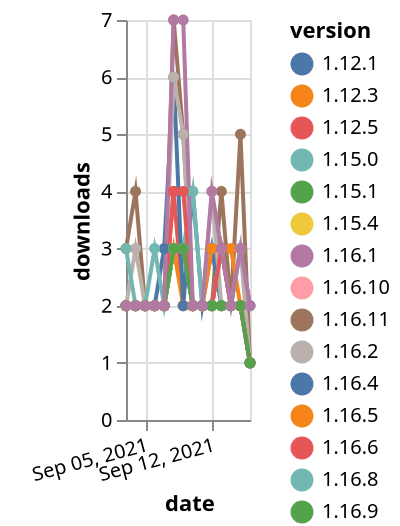 {"$schema": "https://vega.github.io/schema/vega-lite/v5.json", "description": "A simple bar chart with embedded data.", "data": {"values": [{"date": "2021-09-03", "total": 2381, "delta": 2, "version": "1.15.1"}, {"date": "2021-09-04", "total": 2383, "delta": 2, "version": "1.15.1"}, {"date": "2021-09-05", "total": 2385, "delta": 2, "version": "1.15.1"}, {"date": "2021-09-06", "total": 2387, "delta": 2, "version": "1.15.1"}, {"date": "2021-09-07", "total": 2389, "delta": 2, "version": "1.15.1"}, {"date": "2021-09-08", "total": 2392, "delta": 3, "version": "1.15.1"}, {"date": "2021-09-09", "total": 2395, "delta": 3, "version": "1.15.1"}, {"date": "2021-09-10", "total": 2397, "delta": 2, "version": "1.15.1"}, {"date": "2021-09-11", "total": 2399, "delta": 2, "version": "1.15.1"}, {"date": "2021-09-12", "total": 2401, "delta": 2, "version": "1.15.1"}, {"date": "2021-09-13", "total": 2403, "delta": 2, "version": "1.15.1"}, {"date": "2021-09-14", "total": 2405, "delta": 2, "version": "1.15.1"}, {"date": "2021-09-15", "total": 2407, "delta": 2, "version": "1.15.1"}, {"date": "2021-09-16", "total": 2408, "delta": 1, "version": "1.15.1"}, {"date": "2021-09-03", "total": 2228, "delta": 2, "version": "1.15.4"}, {"date": "2021-09-04", "total": 2230, "delta": 2, "version": "1.15.4"}, {"date": "2021-09-05", "total": 2232, "delta": 2, "version": "1.15.4"}, {"date": "2021-09-06", "total": 2234, "delta": 2, "version": "1.15.4"}, {"date": "2021-09-07", "total": 2236, "delta": 2, "version": "1.15.4"}, {"date": "2021-09-08", "total": 2239, "delta": 3, "version": "1.15.4"}, {"date": "2021-09-09", "total": 2242, "delta": 3, "version": "1.15.4"}, {"date": "2021-09-10", "total": 2244, "delta": 2, "version": "1.15.4"}, {"date": "2021-09-11", "total": 2246, "delta": 2, "version": "1.15.4"}, {"date": "2021-09-12", "total": 2248, "delta": 2, "version": "1.15.4"}, {"date": "2021-09-13", "total": 2251, "delta": 3, "version": "1.15.4"}, {"date": "2021-09-14", "total": 2253, "delta": 2, "version": "1.15.4"}, {"date": "2021-09-15", "total": 2255, "delta": 2, "version": "1.15.4"}, {"date": "2021-09-16", "total": 2256, "delta": 1, "version": "1.15.4"}, {"date": "2021-09-03", "total": 759, "delta": 3, "version": "1.16.11"}, {"date": "2021-09-04", "total": 763, "delta": 4, "version": "1.16.11"}, {"date": "2021-09-05", "total": 765, "delta": 2, "version": "1.16.11"}, {"date": "2021-09-06", "total": 767, "delta": 2, "version": "1.16.11"}, {"date": "2021-09-07", "total": 769, "delta": 2, "version": "1.16.11"}, {"date": "2021-09-08", "total": 776, "delta": 7, "version": "1.16.11"}, {"date": "2021-09-09", "total": 781, "delta": 5, "version": "1.16.11"}, {"date": "2021-09-10", "total": 783, "delta": 2, "version": "1.16.11"}, {"date": "2021-09-11", "total": 785, "delta": 2, "version": "1.16.11"}, {"date": "2021-09-12", "total": 787, "delta": 2, "version": "1.16.11"}, {"date": "2021-09-13", "total": 791, "delta": 4, "version": "1.16.11"}, {"date": "2021-09-14", "total": 793, "delta": 2, "version": "1.16.11"}, {"date": "2021-09-15", "total": 798, "delta": 5, "version": "1.16.11"}, {"date": "2021-09-16", "total": 799, "delta": 1, "version": "1.16.11"}, {"date": "2021-09-03", "total": 1002, "delta": 2, "version": "1.16.10"}, {"date": "2021-09-04", "total": 1004, "delta": 2, "version": "1.16.10"}, {"date": "2021-09-05", "total": 1006, "delta": 2, "version": "1.16.10"}, {"date": "2021-09-06", "total": 1008, "delta": 2, "version": "1.16.10"}, {"date": "2021-09-07", "total": 1010, "delta": 2, "version": "1.16.10"}, {"date": "2021-09-08", "total": 1013, "delta": 3, "version": "1.16.10"}, {"date": "2021-09-09", "total": 1016, "delta": 3, "version": "1.16.10"}, {"date": "2021-09-10", "total": 1018, "delta": 2, "version": "1.16.10"}, {"date": "2021-09-11", "total": 1020, "delta": 2, "version": "1.16.10"}, {"date": "2021-09-12", "total": 1022, "delta": 2, "version": "1.16.10"}, {"date": "2021-09-13", "total": 1024, "delta": 2, "version": "1.16.10"}, {"date": "2021-09-14", "total": 1026, "delta": 2, "version": "1.16.10"}, {"date": "2021-09-15", "total": 1028, "delta": 2, "version": "1.16.10"}, {"date": "2021-09-16", "total": 1029, "delta": 1, "version": "1.16.10"}, {"date": "2021-09-03", "total": 2930, "delta": 2, "version": "1.12.5"}, {"date": "2021-09-04", "total": 2932, "delta": 2, "version": "1.12.5"}, {"date": "2021-09-05", "total": 2934, "delta": 2, "version": "1.12.5"}, {"date": "2021-09-06", "total": 2936, "delta": 2, "version": "1.12.5"}, {"date": "2021-09-07", "total": 2938, "delta": 2, "version": "1.12.5"}, {"date": "2021-09-08", "total": 2942, "delta": 4, "version": "1.12.5"}, {"date": "2021-09-09", "total": 2944, "delta": 2, "version": "1.12.5"}, {"date": "2021-09-10", "total": 2946, "delta": 2, "version": "1.12.5"}, {"date": "2021-09-11", "total": 2948, "delta": 2, "version": "1.12.5"}, {"date": "2021-09-12", "total": 2950, "delta": 2, "version": "1.12.5"}, {"date": "2021-09-13", "total": 2953, "delta": 3, "version": "1.12.5"}, {"date": "2021-09-14", "total": 2955, "delta": 2, "version": "1.12.5"}, {"date": "2021-09-15", "total": 2957, "delta": 2, "version": "1.12.5"}, {"date": "2021-09-16", "total": 2958, "delta": 1, "version": "1.12.5"}, {"date": "2021-09-03", "total": 2165, "delta": 2, "version": "1.16.4"}, {"date": "2021-09-04", "total": 2167, "delta": 2, "version": "1.16.4"}, {"date": "2021-09-05", "total": 2169, "delta": 2, "version": "1.16.4"}, {"date": "2021-09-06", "total": 2171, "delta": 2, "version": "1.16.4"}, {"date": "2021-09-07", "total": 2173, "delta": 2, "version": "1.16.4"}, {"date": "2021-09-08", "total": 2176, "delta": 3, "version": "1.16.4"}, {"date": "2021-09-09", "total": 2179, "delta": 3, "version": "1.16.4"}, {"date": "2021-09-10", "total": 2181, "delta": 2, "version": "1.16.4"}, {"date": "2021-09-11", "total": 2183, "delta": 2, "version": "1.16.4"}, {"date": "2021-09-12", "total": 2185, "delta": 2, "version": "1.16.4"}, {"date": "2021-09-13", "total": 2188, "delta": 3, "version": "1.16.4"}, {"date": "2021-09-14", "total": 2190, "delta": 2, "version": "1.16.4"}, {"date": "2021-09-15", "total": 2192, "delta": 2, "version": "1.16.4"}, {"date": "2021-09-16", "total": 2193, "delta": 1, "version": "1.16.4"}, {"date": "2021-09-03", "total": 3178, "delta": 2, "version": "1.12.3"}, {"date": "2021-09-04", "total": 3180, "delta": 2, "version": "1.12.3"}, {"date": "2021-09-05", "total": 3182, "delta": 2, "version": "1.12.3"}, {"date": "2021-09-06", "total": 3184, "delta": 2, "version": "1.12.3"}, {"date": "2021-09-07", "total": 3186, "delta": 2, "version": "1.12.3"}, {"date": "2021-09-08", "total": 3189, "delta": 3, "version": "1.12.3"}, {"date": "2021-09-09", "total": 3191, "delta": 2, "version": "1.12.3"}, {"date": "2021-09-10", "total": 3193, "delta": 2, "version": "1.12.3"}, {"date": "2021-09-11", "total": 3195, "delta": 2, "version": "1.12.3"}, {"date": "2021-09-12", "total": 3197, "delta": 2, "version": "1.12.3"}, {"date": "2021-09-13", "total": 3199, "delta": 2, "version": "1.12.3"}, {"date": "2021-09-14", "total": 3201, "delta": 2, "version": "1.12.3"}, {"date": "2021-09-15", "total": 3203, "delta": 2, "version": "1.12.3"}, {"date": "2021-09-16", "total": 3204, "delta": 1, "version": "1.12.3"}, {"date": "2021-09-03", "total": 4282, "delta": 2, "version": "1.12.1"}, {"date": "2021-09-04", "total": 4284, "delta": 2, "version": "1.12.1"}, {"date": "2021-09-05", "total": 4286, "delta": 2, "version": "1.12.1"}, {"date": "2021-09-06", "total": 4288, "delta": 2, "version": "1.12.1"}, {"date": "2021-09-07", "total": 4291, "delta": 3, "version": "1.12.1"}, {"date": "2021-09-08", "total": 4297, "delta": 6, "version": "1.12.1"}, {"date": "2021-09-09", "total": 4299, "delta": 2, "version": "1.12.1"}, {"date": "2021-09-10", "total": 4303, "delta": 4, "version": "1.12.1"}, {"date": "2021-09-11", "total": 4305, "delta": 2, "version": "1.12.1"}, {"date": "2021-09-12", "total": 4308, "delta": 3, "version": "1.12.1"}, {"date": "2021-09-13", "total": 4310, "delta": 2, "version": "1.12.1"}, {"date": "2021-09-14", "total": 4312, "delta": 2, "version": "1.12.1"}, {"date": "2021-09-15", "total": 4315, "delta": 3, "version": "1.12.1"}, {"date": "2021-09-16", "total": 4317, "delta": 2, "version": "1.12.1"}, {"date": "2021-09-03", "total": 2146, "delta": 2, "version": "1.16.5"}, {"date": "2021-09-04", "total": 2148, "delta": 2, "version": "1.16.5"}, {"date": "2021-09-05", "total": 2150, "delta": 2, "version": "1.16.5"}, {"date": "2021-09-06", "total": 2152, "delta": 2, "version": "1.16.5"}, {"date": "2021-09-07", "total": 2154, "delta": 2, "version": "1.16.5"}, {"date": "2021-09-08", "total": 2157, "delta": 3, "version": "1.16.5"}, {"date": "2021-09-09", "total": 2160, "delta": 3, "version": "1.16.5"}, {"date": "2021-09-10", "total": 2162, "delta": 2, "version": "1.16.5"}, {"date": "2021-09-11", "total": 2164, "delta": 2, "version": "1.16.5"}, {"date": "2021-09-12", "total": 2167, "delta": 3, "version": "1.16.5"}, {"date": "2021-09-13", "total": 2170, "delta": 3, "version": "1.16.5"}, {"date": "2021-09-14", "total": 2173, "delta": 3, "version": "1.16.5"}, {"date": "2021-09-15", "total": 2175, "delta": 2, "version": "1.16.5"}, {"date": "2021-09-16", "total": 2176, "delta": 1, "version": "1.16.5"}, {"date": "2021-09-03", "total": 2953, "delta": 2, "version": "1.16.2"}, {"date": "2021-09-04", "total": 2956, "delta": 3, "version": "1.16.2"}, {"date": "2021-09-05", "total": 2958, "delta": 2, "version": "1.16.2"}, {"date": "2021-09-06", "total": 2960, "delta": 2, "version": "1.16.2"}, {"date": "2021-09-07", "total": 2962, "delta": 2, "version": "1.16.2"}, {"date": "2021-09-08", "total": 2968, "delta": 6, "version": "1.16.2"}, {"date": "2021-09-09", "total": 2973, "delta": 5, "version": "1.16.2"}, {"date": "2021-09-10", "total": 2975, "delta": 2, "version": "1.16.2"}, {"date": "2021-09-11", "total": 2977, "delta": 2, "version": "1.16.2"}, {"date": "2021-09-12", "total": 2981, "delta": 4, "version": "1.16.2"}, {"date": "2021-09-13", "total": 2983, "delta": 2, "version": "1.16.2"}, {"date": "2021-09-14", "total": 2985, "delta": 2, "version": "1.16.2"}, {"date": "2021-09-15", "total": 2988, "delta": 3, "version": "1.16.2"}, {"date": "2021-09-16", "total": 2989, "delta": 1, "version": "1.16.2"}, {"date": "2021-09-03", "total": 2061, "delta": 3, "version": "1.16.8"}, {"date": "2021-09-04", "total": 2063, "delta": 2, "version": "1.16.8"}, {"date": "2021-09-05", "total": 2065, "delta": 2, "version": "1.16.8"}, {"date": "2021-09-06", "total": 2068, "delta": 3, "version": "1.16.8"}, {"date": "2021-09-07", "total": 2070, "delta": 2, "version": "1.16.8"}, {"date": "2021-09-08", "total": 2073, "delta": 3, "version": "1.16.8"}, {"date": "2021-09-09", "total": 2076, "delta": 3, "version": "1.16.8"}, {"date": "2021-09-10", "total": 2080, "delta": 4, "version": "1.16.8"}, {"date": "2021-09-11", "total": 2082, "delta": 2, "version": "1.16.8"}, {"date": "2021-09-12", "total": 2084, "delta": 2, "version": "1.16.8"}, {"date": "2021-09-13", "total": 2086, "delta": 2, "version": "1.16.8"}, {"date": "2021-09-14", "total": 2088, "delta": 2, "version": "1.16.8"}, {"date": "2021-09-15", "total": 2090, "delta": 2, "version": "1.16.8"}, {"date": "2021-09-16", "total": 2091, "delta": 1, "version": "1.16.8"}, {"date": "2021-09-03", "total": 2310, "delta": 2, "version": "1.15.0"}, {"date": "2021-09-04", "total": 2312, "delta": 2, "version": "1.15.0"}, {"date": "2021-09-05", "total": 2314, "delta": 2, "version": "1.15.0"}, {"date": "2021-09-06", "total": 2316, "delta": 2, "version": "1.15.0"}, {"date": "2021-09-07", "total": 2318, "delta": 2, "version": "1.15.0"}, {"date": "2021-09-08", "total": 2321, "delta": 3, "version": "1.15.0"}, {"date": "2021-09-09", "total": 2324, "delta": 3, "version": "1.15.0"}, {"date": "2021-09-10", "total": 2326, "delta": 2, "version": "1.15.0"}, {"date": "2021-09-11", "total": 2328, "delta": 2, "version": "1.15.0"}, {"date": "2021-09-12", "total": 2330, "delta": 2, "version": "1.15.0"}, {"date": "2021-09-13", "total": 2333, "delta": 3, "version": "1.15.0"}, {"date": "2021-09-14", "total": 2335, "delta": 2, "version": "1.15.0"}, {"date": "2021-09-15", "total": 2337, "delta": 2, "version": "1.15.0"}, {"date": "2021-09-16", "total": 2338, "delta": 1, "version": "1.15.0"}, {"date": "2021-09-03", "total": 2027, "delta": 2, "version": "1.16.6"}, {"date": "2021-09-04", "total": 2029, "delta": 2, "version": "1.16.6"}, {"date": "2021-09-05", "total": 2031, "delta": 2, "version": "1.16.6"}, {"date": "2021-09-06", "total": 2033, "delta": 2, "version": "1.16.6"}, {"date": "2021-09-07", "total": 2035, "delta": 2, "version": "1.16.6"}, {"date": "2021-09-08", "total": 2039, "delta": 4, "version": "1.16.6"}, {"date": "2021-09-09", "total": 2043, "delta": 4, "version": "1.16.6"}, {"date": "2021-09-10", "total": 2045, "delta": 2, "version": "1.16.6"}, {"date": "2021-09-11", "total": 2047, "delta": 2, "version": "1.16.6"}, {"date": "2021-09-12", "total": 2049, "delta": 2, "version": "1.16.6"}, {"date": "2021-09-13", "total": 2052, "delta": 3, "version": "1.16.6"}, {"date": "2021-09-14", "total": 2054, "delta": 2, "version": "1.16.6"}, {"date": "2021-09-15", "total": 2056, "delta": 2, "version": "1.16.6"}, {"date": "2021-09-16", "total": 2057, "delta": 1, "version": "1.16.6"}, {"date": "2021-09-03", "total": 1027, "delta": 2, "version": "1.16.9"}, {"date": "2021-09-04", "total": 1029, "delta": 2, "version": "1.16.9"}, {"date": "2021-09-05", "total": 1031, "delta": 2, "version": "1.16.9"}, {"date": "2021-09-06", "total": 1033, "delta": 2, "version": "1.16.9"}, {"date": "2021-09-07", "total": 1035, "delta": 2, "version": "1.16.9"}, {"date": "2021-09-08", "total": 1038, "delta": 3, "version": "1.16.9"}, {"date": "2021-09-09", "total": 1041, "delta": 3, "version": "1.16.9"}, {"date": "2021-09-10", "total": 1043, "delta": 2, "version": "1.16.9"}, {"date": "2021-09-11", "total": 1045, "delta": 2, "version": "1.16.9"}, {"date": "2021-09-12", "total": 1047, "delta": 2, "version": "1.16.9"}, {"date": "2021-09-13", "total": 1049, "delta": 2, "version": "1.16.9"}, {"date": "2021-09-14", "total": 1051, "delta": 2, "version": "1.16.9"}, {"date": "2021-09-15", "total": 1053, "delta": 2, "version": "1.16.9"}, {"date": "2021-09-16", "total": 1054, "delta": 1, "version": "1.16.9"}, {"date": "2021-09-03", "total": 3232, "delta": 2, "version": "1.16.1"}, {"date": "2021-09-04", "total": 3234, "delta": 2, "version": "1.16.1"}, {"date": "2021-09-05", "total": 3236, "delta": 2, "version": "1.16.1"}, {"date": "2021-09-06", "total": 3238, "delta": 2, "version": "1.16.1"}, {"date": "2021-09-07", "total": 3240, "delta": 2, "version": "1.16.1"}, {"date": "2021-09-08", "total": 3247, "delta": 7, "version": "1.16.1"}, {"date": "2021-09-09", "total": 3254, "delta": 7, "version": "1.16.1"}, {"date": "2021-09-10", "total": 3256, "delta": 2, "version": "1.16.1"}, {"date": "2021-09-11", "total": 3258, "delta": 2, "version": "1.16.1"}, {"date": "2021-09-12", "total": 3262, "delta": 4, "version": "1.16.1"}, {"date": "2021-09-13", "total": 3265, "delta": 3, "version": "1.16.1"}, {"date": "2021-09-14", "total": 3267, "delta": 2, "version": "1.16.1"}, {"date": "2021-09-15", "total": 3270, "delta": 3, "version": "1.16.1"}, {"date": "2021-09-16", "total": 3272, "delta": 2, "version": "1.16.1"}]}, "width": "container", "mark": {"type": "line", "point": {"filled": true}}, "encoding": {"x": {"field": "date", "type": "temporal", "timeUnit": "yearmonthdate", "title": "date", "axis": {"labelAngle": -15}}, "y": {"field": "delta", "type": "quantitative", "title": "downloads"}, "color": {"field": "version", "type": "nominal"}, "tooltip": {"field": "delta"}}}